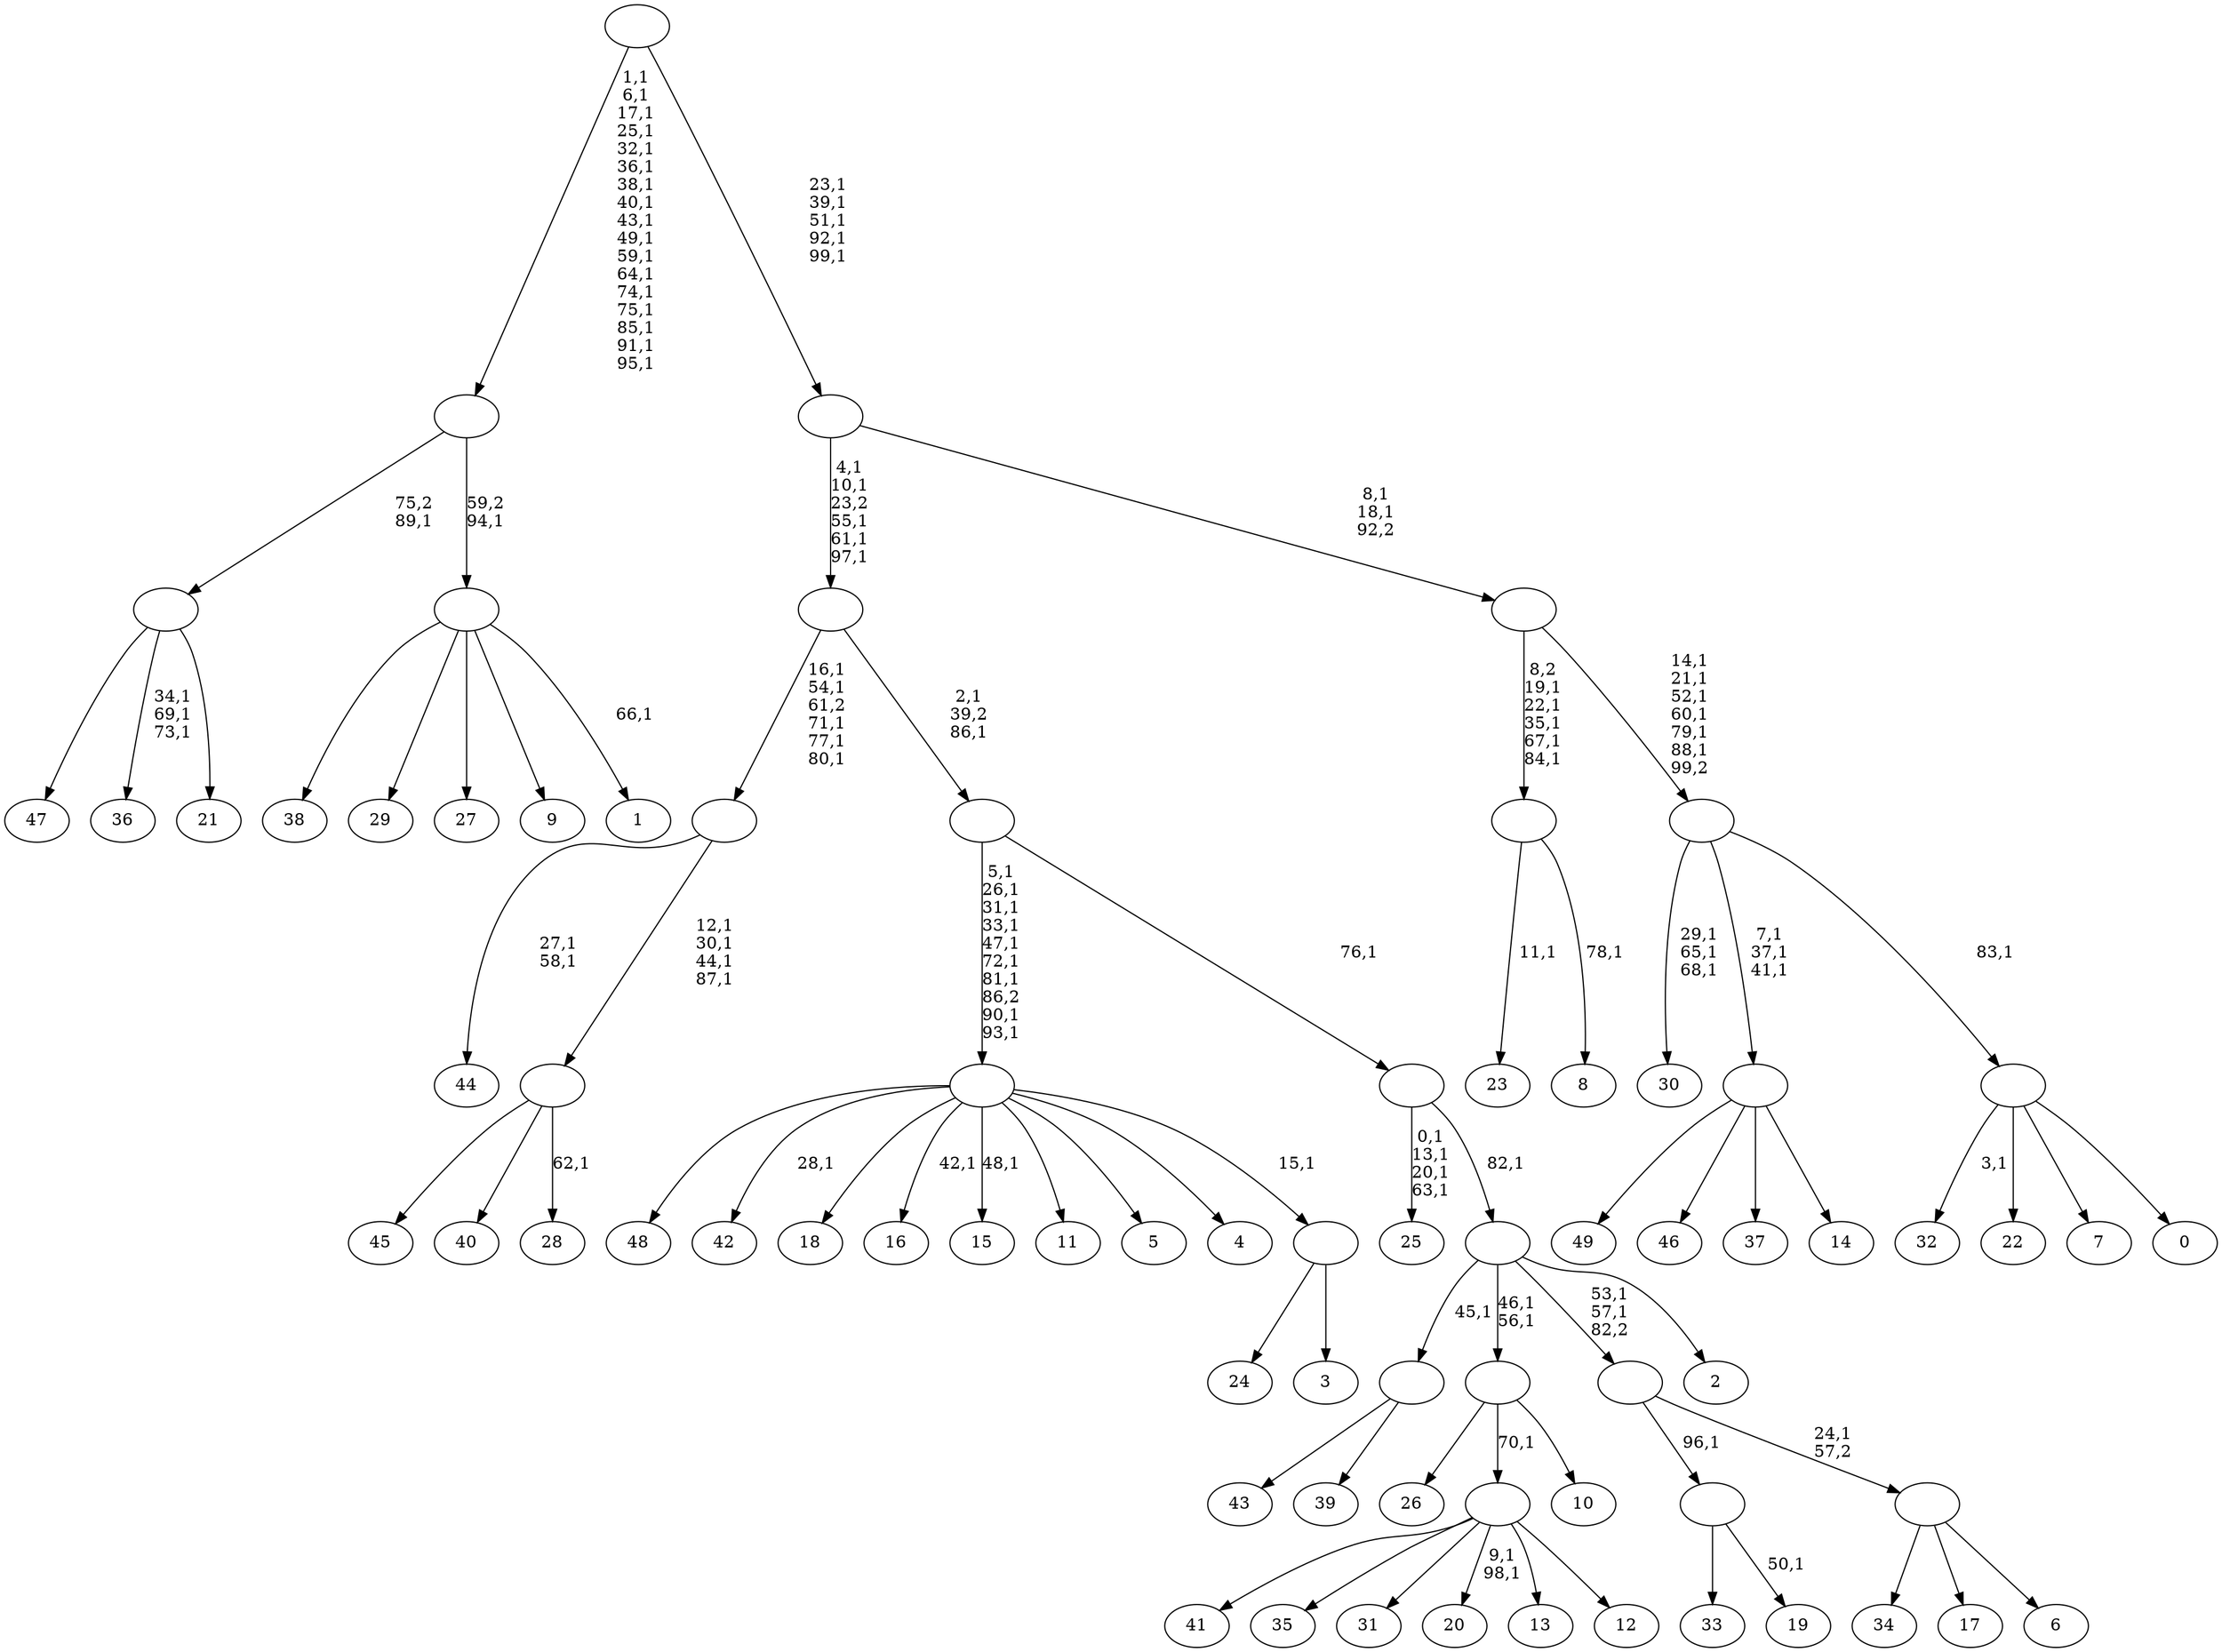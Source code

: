 digraph T {
	150 [label="49"]
	149 [label="48"]
	148 [label="47"]
	147 [label="46"]
	146 [label="45"]
	145 [label="44"]
	142 [label="43"]
	141 [label="42"]
	139 [label="41"]
	138 [label="40"]
	137 [label="39"]
	136 [label=""]
	135 [label="38"]
	134 [label="37"]
	133 [label="36"]
	129 [label="35"]
	128 [label="34"]
	127 [label="33"]
	126 [label="32"]
	124 [label="31"]
	123 [label="30"]
	119 [label="29"]
	118 [label="28"]
	116 [label=""]
	112 [label=""]
	107 [label="27"]
	106 [label="26"]
	105 [label="25"]
	100 [label="24"]
	99 [label="23"]
	97 [label="22"]
	96 [label="21"]
	95 [label=""]
	94 [label="20"]
	91 [label="19"]
	89 [label=""]
	88 [label="18"]
	87 [label="17"]
	86 [label="16"]
	84 [label="15"]
	82 [label="14"]
	81 [label=""]
	78 [label="13"]
	77 [label="12"]
	76 [label=""]
	75 [label="11"]
	74 [label="10"]
	73 [label=""]
	71 [label="9"]
	70 [label="8"]
	68 [label=""]
	63 [label="7"]
	62 [label="6"]
	61 [label=""]
	60 [label=""]
	58 [label="5"]
	57 [label="4"]
	56 [label="3"]
	55 [label=""]
	54 [label=""]
	45 [label="2"]
	44 [label=""]
	43 [label=""]
	42 [label=""]
	40 [label=""]
	35 [label="1"]
	33 [label=""]
	32 [label=""]
	15 [label="0"]
	14 [label=""]
	13 [label=""]
	7 [label=""]
	5 [label=""]
	0 [label=""]
	136 -> 142 [label=""]
	136 -> 137 [label=""]
	116 -> 118 [label="62,1"]
	116 -> 146 [label=""]
	116 -> 138 [label=""]
	112 -> 116 [label="12,1\n30,1\n44,1\n87,1"]
	112 -> 145 [label="27,1\n58,1"]
	95 -> 133 [label="34,1\n69,1\n73,1"]
	95 -> 148 [label=""]
	95 -> 96 [label=""]
	89 -> 91 [label="50,1"]
	89 -> 127 [label=""]
	81 -> 150 [label=""]
	81 -> 147 [label=""]
	81 -> 134 [label=""]
	81 -> 82 [label=""]
	76 -> 94 [label="9,1\n98,1"]
	76 -> 139 [label=""]
	76 -> 129 [label=""]
	76 -> 124 [label=""]
	76 -> 78 [label=""]
	76 -> 77 [label=""]
	73 -> 106 [label=""]
	73 -> 76 [label="70,1"]
	73 -> 74 [label=""]
	68 -> 70 [label="78,1"]
	68 -> 99 [label="11,1"]
	61 -> 128 [label=""]
	61 -> 87 [label=""]
	61 -> 62 [label=""]
	60 -> 89 [label="96,1"]
	60 -> 61 [label="24,1\n57,2"]
	55 -> 100 [label=""]
	55 -> 56 [label=""]
	54 -> 84 [label="48,1"]
	54 -> 86 [label="42,1"]
	54 -> 141 [label="28,1"]
	54 -> 149 [label=""]
	54 -> 88 [label=""]
	54 -> 75 [label=""]
	54 -> 58 [label=""]
	54 -> 57 [label=""]
	54 -> 55 [label="15,1"]
	44 -> 60 [label="53,1\n57,1\n82,2"]
	44 -> 73 [label="46,1\n56,1"]
	44 -> 136 [label="45,1"]
	44 -> 45 [label=""]
	43 -> 105 [label="0,1\n13,1\n20,1\n63,1"]
	43 -> 44 [label="82,1"]
	42 -> 54 [label="5,1\n26,1\n31,1\n33,1\n47,1\n72,1\n81,1\n86,2\n90,1\n93,1"]
	42 -> 43 [label="76,1"]
	40 -> 42 [label="2,1\n39,2\n86,1"]
	40 -> 112 [label="16,1\n54,1\n61,2\n71,1\n77,1\n80,1"]
	33 -> 35 [label="66,1"]
	33 -> 135 [label=""]
	33 -> 119 [label=""]
	33 -> 107 [label=""]
	33 -> 71 [label=""]
	32 -> 95 [label="75,2\n89,1"]
	32 -> 33 [label="59,2\n94,1"]
	14 -> 126 [label="3,1"]
	14 -> 97 [label=""]
	14 -> 63 [label=""]
	14 -> 15 [label=""]
	13 -> 81 [label="7,1\n37,1\n41,1"]
	13 -> 123 [label="29,1\n65,1\n68,1"]
	13 -> 14 [label="83,1"]
	7 -> 13 [label="14,1\n21,1\n52,1\n60,1\n79,1\n88,1\n99,2"]
	7 -> 68 [label="8,2\n19,1\n22,1\n35,1\n67,1\n84,1"]
	5 -> 7 [label="8,1\n18,1\n92,2"]
	5 -> 40 [label="4,1\n10,1\n23,2\n55,1\n61,1\n97,1"]
	0 -> 5 [label="23,1\n39,1\n51,1\n92,1\n99,1"]
	0 -> 32 [label="1,1\n6,1\n17,1\n25,1\n32,1\n36,1\n38,1\n40,1\n43,1\n49,1\n59,1\n64,1\n74,1\n75,1\n85,1\n91,1\n95,1"]
}
